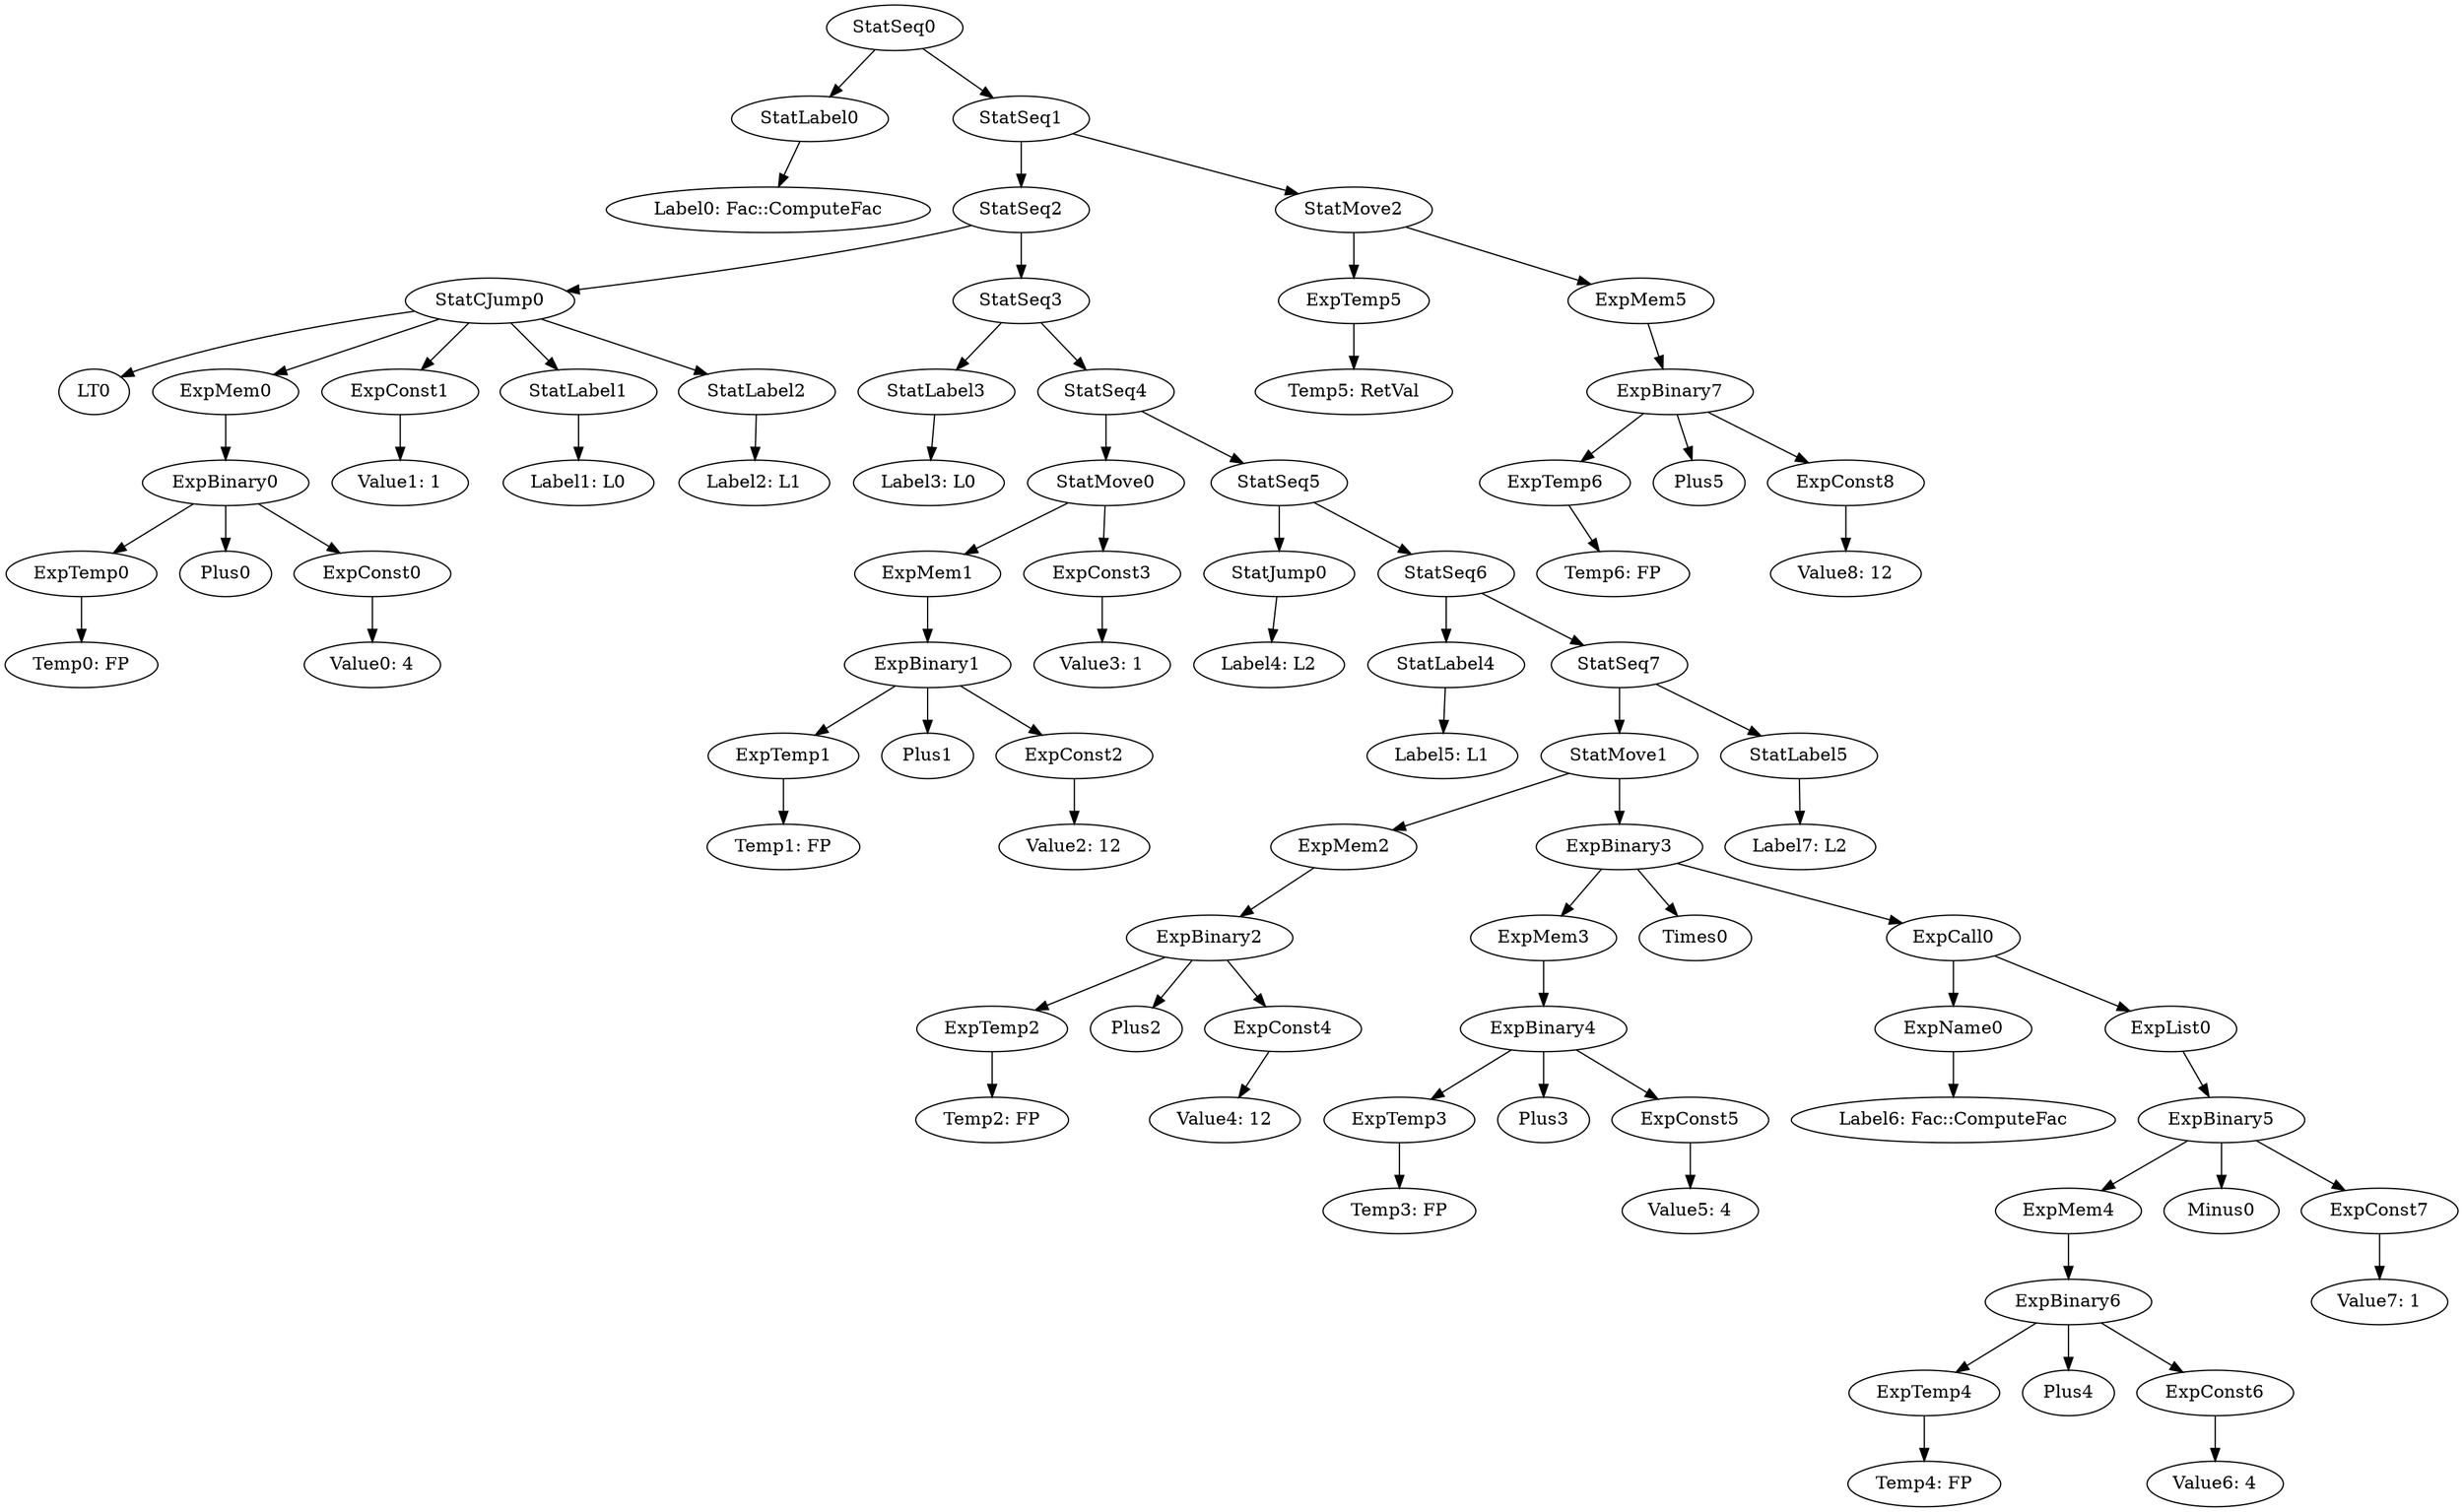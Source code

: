 digraph {
	ordering = out;
	ExpBinary7 -> ExpTemp6;
	ExpBinary7 -> Plus5;
	ExpBinary7 -> ExpConst8;
	ExpTemp6 -> "Temp6: FP";
	StatMove2 -> ExpTemp5;
	StatMove2 -> ExpMem5;
	StatMove1 -> ExpMem2;
	StatMove1 -> ExpBinary3;
	ExpConst3 -> "Value3: 1";
	ExpConst7 -> "Value7: 1";
	StatSeq4 -> StatMove0;
	StatSeq4 -> StatSeq5;
	StatJump0 -> "Label4: L2";
	StatLabel1 -> "Label1: L0";
	ExpMem2 -> ExpBinary2;
	ExpCall0 -> ExpName0;
	ExpCall0 -> ExpList0;
	StatMove0 -> ExpMem1;
	StatMove0 -> ExpConst3;
	StatSeq3 -> StatLabel3;
	StatSeq3 -> StatSeq4;
	ExpTemp1 -> "Temp1: FP";
	StatSeq0 -> StatLabel0;
	StatSeq0 -> StatSeq1;
	StatSeq2 -> StatCJump0;
	StatSeq2 -> StatSeq3;
	ExpTemp0 -> "Temp0: FP";
	StatSeq5 -> StatJump0;
	StatSeq5 -> StatSeq6;
	StatLabel4 -> "Label5: L1";
	StatLabel2 -> "Label2: L1";
	StatSeq7 -> StatMove1;
	StatSeq7 -> StatLabel5;
	ExpConst6 -> "Value6: 4";
	ExpMem1 -> ExpBinary1;
	ExpBinary0 -> ExpTemp0;
	ExpBinary0 -> Plus0;
	ExpBinary0 -> ExpConst0;
	ExpMem4 -> ExpBinary6;
	ExpBinary1 -> ExpTemp1;
	ExpBinary1 -> Plus1;
	ExpBinary1 -> ExpConst2;
	ExpMem0 -> ExpBinary0;
	ExpBinary6 -> ExpTemp4;
	ExpBinary6 -> Plus4;
	ExpBinary6 -> ExpConst6;
	ExpConst1 -> "Value1: 1";
	StatSeq1 -> StatSeq2;
	StatSeq1 -> StatMove2;
	StatSeq6 -> StatLabel4;
	StatSeq6 -> StatSeq7;
	ExpTemp3 -> "Temp3: FP";
	ExpTemp2 -> "Temp2: FP";
	ExpMem5 -> ExpBinary7;
	StatLabel0 -> "Label0: Fac::ComputeFac";
	ExpBinary2 -> ExpTemp2;
	ExpBinary2 -> Plus2;
	ExpBinary2 -> ExpConst4;
	ExpTemp5 -> "Temp5: RetVal";
	StatLabel5 -> "Label7: L2";
	ExpConst8 -> "Value8: 12";
	StatLabel3 -> "Label3: L0";
	ExpConst4 -> "Value4: 12";
	ExpConst0 -> "Value0: 4";
	ExpBinary4 -> ExpTemp3;
	ExpBinary4 -> Plus3;
	ExpBinary4 -> ExpConst5;
	ExpConst5 -> "Value5: 4";
	ExpConst2 -> "Value2: 12";
	ExpBinary3 -> ExpMem3;
	ExpBinary3 -> Times0;
	ExpBinary3 -> ExpCall0;
	ExpMem3 -> ExpBinary4;
	ExpName0 -> "Label6: Fac::ComputeFac";
	ExpTemp4 -> "Temp4: FP";
	ExpBinary5 -> ExpMem4;
	ExpBinary5 -> Minus0;
	ExpBinary5 -> ExpConst7;
	StatCJump0 -> LT0;
	StatCJump0 -> ExpMem0;
	StatCJump0 -> ExpConst1;
	StatCJump0 -> StatLabel1;
	StatCJump0 -> StatLabel2;
	ExpList0 -> ExpBinary5;
}


